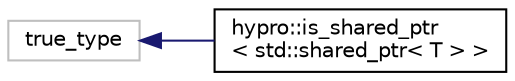 digraph "Graphical Class Hierarchy"
{
  edge [fontname="Helvetica",fontsize="10",labelfontname="Helvetica",labelfontsize="10"];
  node [fontname="Helvetica",fontsize="10",shape=record];
  rankdir="LR";
  Node1 [label="true_type",height=0.2,width=0.4,color="grey75", fillcolor="white", style="filled"];
  Node1 -> Node2 [dir="back",color="midnightblue",fontsize="10",style="solid",fontname="Helvetica"];
  Node2 [label="hypro::is_shared_ptr\l\< std::shared_ptr\< T \> \>",height=0.2,width=0.4,color="black", fillcolor="white", style="filled",URL="$structhypro_1_1is__shared__ptr_3_01std_1_1shared__ptr_3_01T_01_4_01_4.html"];
}

